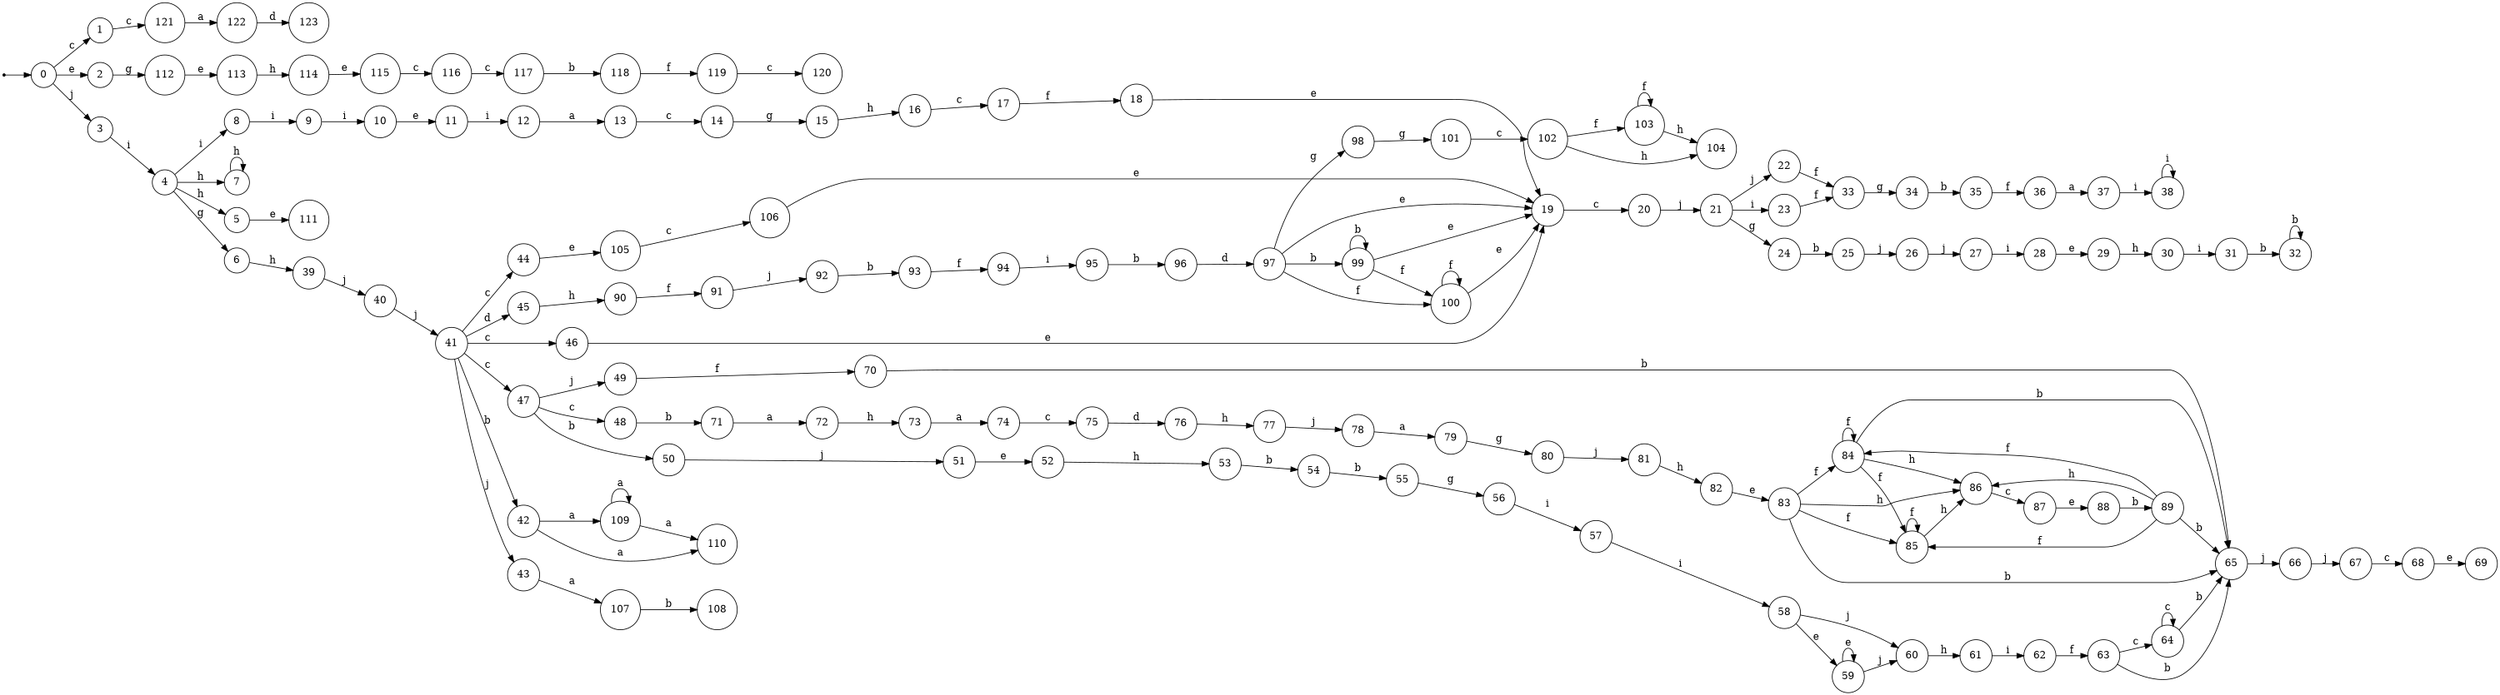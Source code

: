 digraph finite_state_machine {
rankdir=LR;
size="20,20";
node [shape = point]; "dummy0"
node [shape = circle]; "0";
"dummy0" -> "0";
node [shape = circle]; "1";
node [shape = circle]; "2";
node [shape = circle]; "3";
node [shape = circle]; "4";
node [shape = circle]; "5";
node [shape = circle]; "6";
node [shape = circle]; "7";
node [shape = circle]; "8";
node [shape = circle]; "9";
node [shape = circle]; "10";
node [shape = circle]; "11";
node [shape = circle]; "12";
node [shape = circle]; "13";
node [shape = circle]; "14";
node [shape = circle]; "15";
node [shape = circle]; "16";
node [shape = circle]; "17";
node [shape = circle]; "18";
node [shape = circle]; "19";
node [shape = circle]; "20";
node [shape = circle]; "21";
node [shape = circle]; "22";
node [shape = circle]; "23";
node [shape = circle]; "24";
node [shape = circle]; "25";
node [shape = circle]; "26";
node [shape = circle]; "27";
node [shape = circle]; "28";
node [shape = circle]; "29";
node [shape = circle]; "30";
node [shape = circle]; "31";
node [shape = circle]; "32";
node [shape = circle]; "33";
node [shape = circle]; "34";
node [shape = circle]; "35";
node [shape = circle]; "36";
node [shape = circle]; "37";
node [shape = circle]; "38";
node [shape = circle]; "39";
node [shape = circle]; "40";
node [shape = circle]; "41";
node [shape = circle]; "42";
node [shape = circle]; "43";
node [shape = circle]; "44";
node [shape = circle]; "45";
node [shape = circle]; "46";
node [shape = circle]; "47";
node [shape = circle]; "48";
node [shape = circle]; "49";
node [shape = circle]; "50";
node [shape = circle]; "51";
node [shape = circle]; "52";
node [shape = circle]; "53";
node [shape = circle]; "54";
node [shape = circle]; "55";
node [shape = circle]; "56";
node [shape = circle]; "57";
node [shape = circle]; "58";
node [shape = circle]; "59";
node [shape = circle]; "60";
node [shape = circle]; "61";
node [shape = circle]; "62";
node [shape = circle]; "63";
node [shape = circle]; "64";
node [shape = circle]; "65";
node [shape = circle]; "66";
node [shape = circle]; "67";
node [shape = circle]; "68";
node [shape = circle]; "69";
node [shape = circle]; "70";
node [shape = circle]; "71";
node [shape = circle]; "72";
node [shape = circle]; "73";
node [shape = circle]; "74";
node [shape = circle]; "75";
node [shape = circle]; "76";
node [shape = circle]; "77";
node [shape = circle]; "78";
node [shape = circle]; "79";
node [shape = circle]; "80";
node [shape = circle]; "81";
node [shape = circle]; "82";
node [shape = circle]; "83";
node [shape = circle]; "84";
node [shape = circle]; "85";
node [shape = circle]; "86";
node [shape = circle]; "87";
node [shape = circle]; "88";
node [shape = circle]; "89";
node [shape = circle]; "90";
node [shape = circle]; "91";
node [shape = circle]; "92";
node [shape = circle]; "93";
node [shape = circle]; "94";
node [shape = circle]; "95";
node [shape = circle]; "96";
node [shape = circle]; "97";
node [shape = circle]; "98";
node [shape = circle]; "99";
node [shape = circle]; "100";
node [shape = circle]; "101";
node [shape = circle]; "102";
node [shape = circle]; "103";
node [shape = circle]; "104";
node [shape = circle]; "105";
node [shape = circle]; "106";
node [shape = circle]; "107";
node [shape = circle]; "108";
node [shape = circle]; "109";
node [shape = circle]; "110";
node [shape = circle]; "111";
node [shape = circle]; "112";
node [shape = circle]; "113";
node [shape = circle]; "114";
node [shape = circle]; "115";
node [shape = circle]; "116";
node [shape = circle]; "117";
node [shape = circle]; "118";
node [shape = circle]; "119";
node [shape = circle]; "120";
node [shape = circle]; "121";
node [shape = circle]; "122";
node [shape = circle]; "123";
"0" -> "1" [label = "c"];
 "0" -> "2" [label = "e"];
 "0" -> "3" [label = "j"];
 "3" -> "4" [label = "i"];
 "4" -> "5" [label = "h"];
 "4" -> "7" [label = "h"];
 "4" -> "6" [label = "g"];
 "4" -> "8" [label = "i"];
 "8" -> "9" [label = "i"];
 "9" -> "10" [label = "i"];
 "10" -> "11" [label = "e"];
 "11" -> "12" [label = "i"];
 "12" -> "13" [label = "a"];
 "13" -> "14" [label = "c"];
 "14" -> "15" [label = "g"];
 "15" -> "16" [label = "h"];
 "16" -> "17" [label = "c"];
 "17" -> "18" [label = "f"];
 "18" -> "19" [label = "e"];
 "19" -> "20" [label = "c"];
 "20" -> "21" [label = "j"];
 "21" -> "22" [label = "j"];
 "21" -> "23" [label = "i"];
 "21" -> "24" [label = "g"];
 "24" -> "25" [label = "b"];
 "25" -> "26" [label = "j"];
 "26" -> "27" [label = "j"];
 "27" -> "28" [label = "i"];
 "28" -> "29" [label = "e"];
 "29" -> "30" [label = "h"];
 "30" -> "31" [label = "i"];
 "31" -> "32" [label = "b"];
 "32" -> "32" [label = "b"];
 "23" -> "33" [label = "f"];
 "33" -> "34" [label = "g"];
 "34" -> "35" [label = "b"];
 "35" -> "36" [label = "f"];
 "36" -> "37" [label = "a"];
 "37" -> "38" [label = "i"];
 "38" -> "38" [label = "i"];
 "22" -> "33" [label = "f"];
 "7" -> "7" [label = "h"];
 "6" -> "39" [label = "h"];
 "39" -> "40" [label = "j"];
 "40" -> "41" [label = "j"];
 "41" -> "42" [label = "b"];
 "41" -> "43" [label = "j"];
 "41" -> "44" [label = "c"];
 "41" -> "46" [label = "c"];
 "41" -> "47" [label = "c"];
 "41" -> "45" [label = "d"];
 "47" -> "48" [label = "c"];
 "47" -> "49" [label = "j"];
 "47" -> "50" [label = "b"];
 "50" -> "51" [label = "j"];
 "51" -> "52" [label = "e"];
 "52" -> "53" [label = "h"];
 "53" -> "54" [label = "b"];
 "54" -> "55" [label = "b"];
 "55" -> "56" [label = "g"];
 "56" -> "57" [label = "i"];
 "57" -> "58" [label = "i"];
 "58" -> "59" [label = "e"];
 "58" -> "60" [label = "j"];
 "60" -> "61" [label = "h"];
 "61" -> "62" [label = "i"];
 "62" -> "63" [label = "f"];
 "63" -> "64" [label = "c"];
 "63" -> "65" [label = "b"];
 "65" -> "66" [label = "j"];
 "66" -> "67" [label = "j"];
 "67" -> "68" [label = "c"];
 "68" -> "69" [label = "e"];
 "64" -> "64" [label = "c"];
 "64" -> "65" [label = "b"];
 "59" -> "59" [label = "e"];
 "59" -> "60" [label = "j"];
 "49" -> "70" [label = "f"];
 "70" -> "65" [label = "b"];
 "48" -> "71" [label = "b"];
 "71" -> "72" [label = "a"];
 "72" -> "73" [label = "h"];
 "73" -> "74" [label = "a"];
 "74" -> "75" [label = "c"];
 "75" -> "76" [label = "d"];
 "76" -> "77" [label = "h"];
 "77" -> "78" [label = "j"];
 "78" -> "79" [label = "a"];
 "79" -> "80" [label = "g"];
 "80" -> "81" [label = "j"];
 "81" -> "82" [label = "h"];
 "82" -> "83" [label = "e"];
 "83" -> "84" [label = "f"];
 "83" -> "85" [label = "f"];
 "83" -> "86" [label = "h"];
 "83" -> "65" [label = "b"];
 "86" -> "87" [label = "c"];
 "87" -> "88" [label = "e"];
 "88" -> "89" [label = "b"];
 "89" -> "84" [label = "f"];
 "89" -> "85" [label = "f"];
 "89" -> "86" [label = "h"];
 "89" -> "65" [label = "b"];
 "85" -> "85" [label = "f"];
 "85" -> "86" [label = "h"];
 "84" -> "84" [label = "f"];
 "84" -> "85" [label = "f"];
 "84" -> "86" [label = "h"];
 "84" -> "65" [label = "b"];
 "46" -> "19" [label = "e"];
 "45" -> "90" [label = "h"];
 "90" -> "91" [label = "f"];
 "91" -> "92" [label = "j"];
 "92" -> "93" [label = "b"];
 "93" -> "94" [label = "f"];
 "94" -> "95" [label = "i"];
 "95" -> "96" [label = "b"];
 "96" -> "97" [label = "d"];
 "97" -> "98" [label = "g"];
 "97" -> "99" [label = "b"];
 "97" -> "100" [label = "f"];
 "97" -> "19" [label = "e"];
 "100" -> "100" [label = "f"];
 "100" -> "19" [label = "e"];
 "99" -> "99" [label = "b"];
 "99" -> "100" [label = "f"];
 "99" -> "19" [label = "e"];
 "98" -> "101" [label = "g"];
 "101" -> "102" [label = "c"];
 "102" -> "103" [label = "f"];
 "102" -> "104" [label = "h"];
 "103" -> "103" [label = "f"];
 "103" -> "104" [label = "h"];
 "44" -> "105" [label = "e"];
 "105" -> "106" [label = "c"];
 "106" -> "19" [label = "e"];
 "43" -> "107" [label = "a"];
 "107" -> "108" [label = "b"];
 "42" -> "109" [label = "a"];
 "42" -> "110" [label = "a"];
 "109" -> "109" [label = "a"];
 "109" -> "110" [label = "a"];
 "5" -> "111" [label = "e"];
 "2" -> "112" [label = "g"];
 "112" -> "113" [label = "e"];
 "113" -> "114" [label = "h"];
 "114" -> "115" [label = "e"];
 "115" -> "116" [label = "c"];
 "116" -> "117" [label = "c"];
 "117" -> "118" [label = "b"];
 "118" -> "119" [label = "f"];
 "119" -> "120" [label = "c"];
 "1" -> "121" [label = "c"];
 "121" -> "122" [label = "a"];
 "122" -> "123" [label = "d"];
 }

